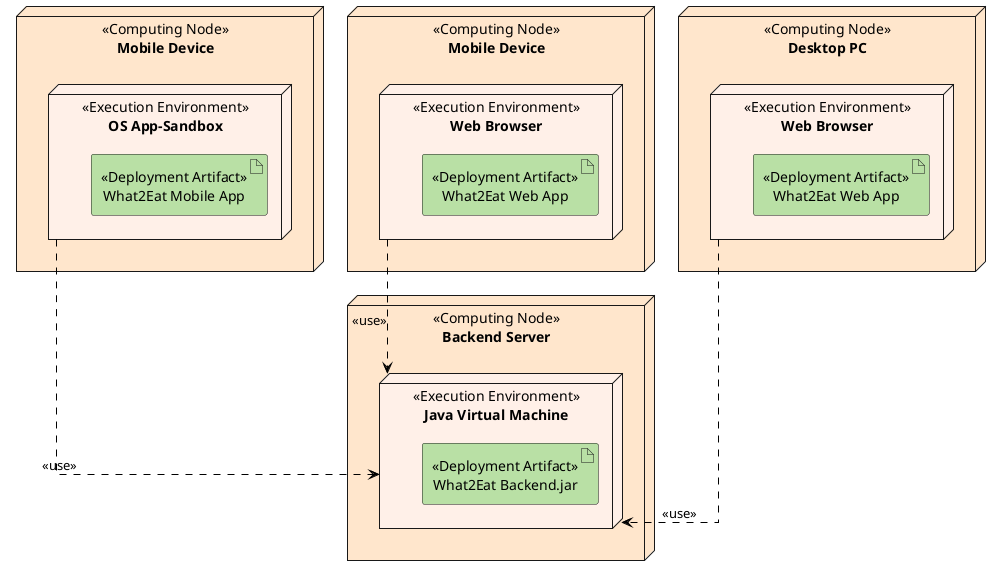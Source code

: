 @startuml deployment server

skinparam  {
    node {
        FontStyle normal
        BackgroundColor #ffe6cc
    }
    artifact {
        FontStyle normal
        BackgroundColor #b9e0a5
    }
    linetype ortho
}

node "**Mobile Device**" <<Computing Node>> as a #ffe6cc{
    node "**OS App-Sandbox**" <<Execution Environment>> as e #fff0e8{
        artifact "What2Eat Mobile App" <<Deployment Artifact>> as i
    }
}

node "**Mobile Device**" <<Computing Node>> as b #ffe6cc{
    node "**Web Browser**" <<Execution Environment>> as f #fff0e8{
        artifact "What2Eat Web App" <<Deployment Artifact>> as j
    }
}

node "**Desktop PC**" <<Computing Node>> as c #ffe6cc{
    node "**Web Browser**" <<Execution Environment>> as g #fff0e8{
        artifact "What2Eat Web App" <<Deployment Artifact>> as k
    }
}

node "**Backend Server**" <<Computing Node>> as d #ffe6cc{
    node "**Java Virtual Machine**" <<Execution Environment>> as h #fff0e8{
        artifact "What2Eat Backend.jar" <<Deployment Artifact>> as l
    }
}

e --> h #black;line.dashed;:<<use>>
f --> h #black;line.dashed;:<<use>>
g --> h #black;line.dashed;:<<use>>

@enduml